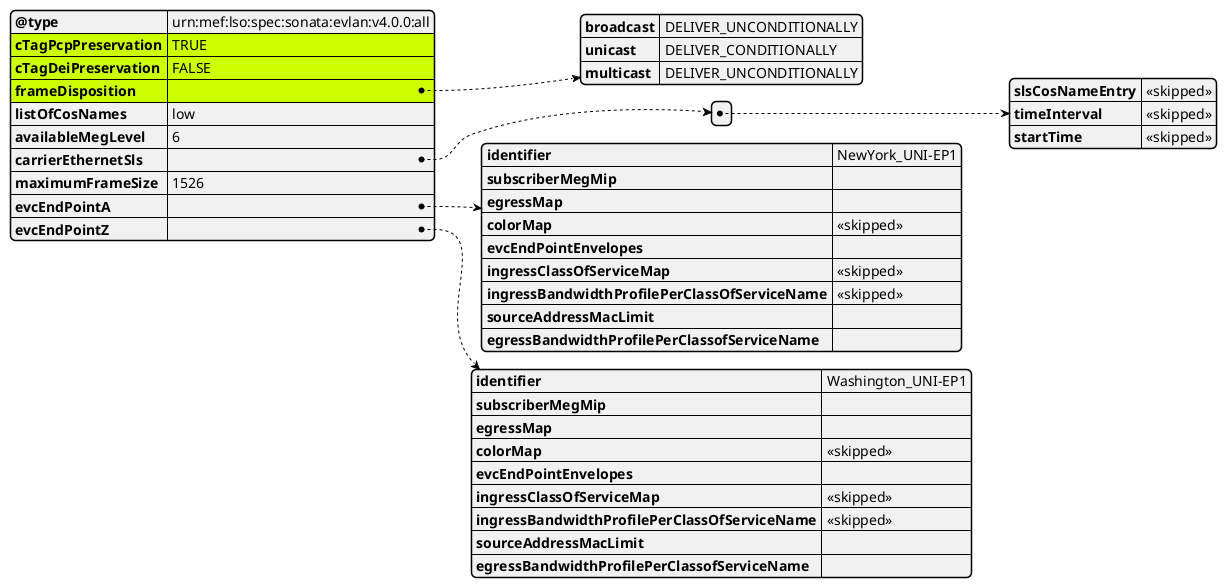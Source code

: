 @startjson
#highlight "cTagPcpPreservation"
#highlight "cTagDeiPreservation"
#highlight "frameDisposition"

{
  "@type": "urn:mef:lso:spec:sonata:evlan:v4.0.0:all",
  "cTagPcpPreservation": "TRUE",
  "cTagDeiPreservation": "FALSE",
    "frameDisposition": {
    "broadcast": "DELIVER_UNCONDITIONALLY",
    "unicast": "DELIVER_CONDITIONALLY",
    "multicast": "DELIVER_UNCONDITIONALLY"
  },
  "listOfCosNames": "low",
  "availableMegLevel": "6",
  "carrierEthernetSls": [
    {
      "slsCosNameEntry": "<<skipped>>",
      "timeInterval": "<<skipped>>",
      "startTime": "<<skipped>>"
    }
  ],
  "maximumFrameSize": 1526,
  "evcEndPointA": {
    "identifier": "NewYork_UNI-EP1",
    "subscriberMegMip": "",
    "egressMap": "",
    "colorMap": "<<skipped>>",
    "evcEndPointEnvelopes":"",
    "ingressClassOfServiceMap": "<<skipped>>",
    "ingressBandwidthProfilePerClassOfServiceName": "<<skipped>>",
    "sourceAddressMacLimit": "",
    "egressBandwidthProfilePerClassofServiceName": ""
  },
    "evcEndPointZ": {
    "identifier": "Washington_UNI-EP1",
    "subscriberMegMip": "",
    "egressMap": "",
    "colorMap": "<<skipped>>",
    "evcEndPointEnvelopes":"",
    "ingressClassOfServiceMap": "<<skipped>>",
    "ingressBandwidthProfilePerClassOfServiceName": "<<skipped>>",
    "sourceAddressMacLimit": "",
    "egressBandwidthProfilePerClassofServiceName": ""
  }
}
@endjson